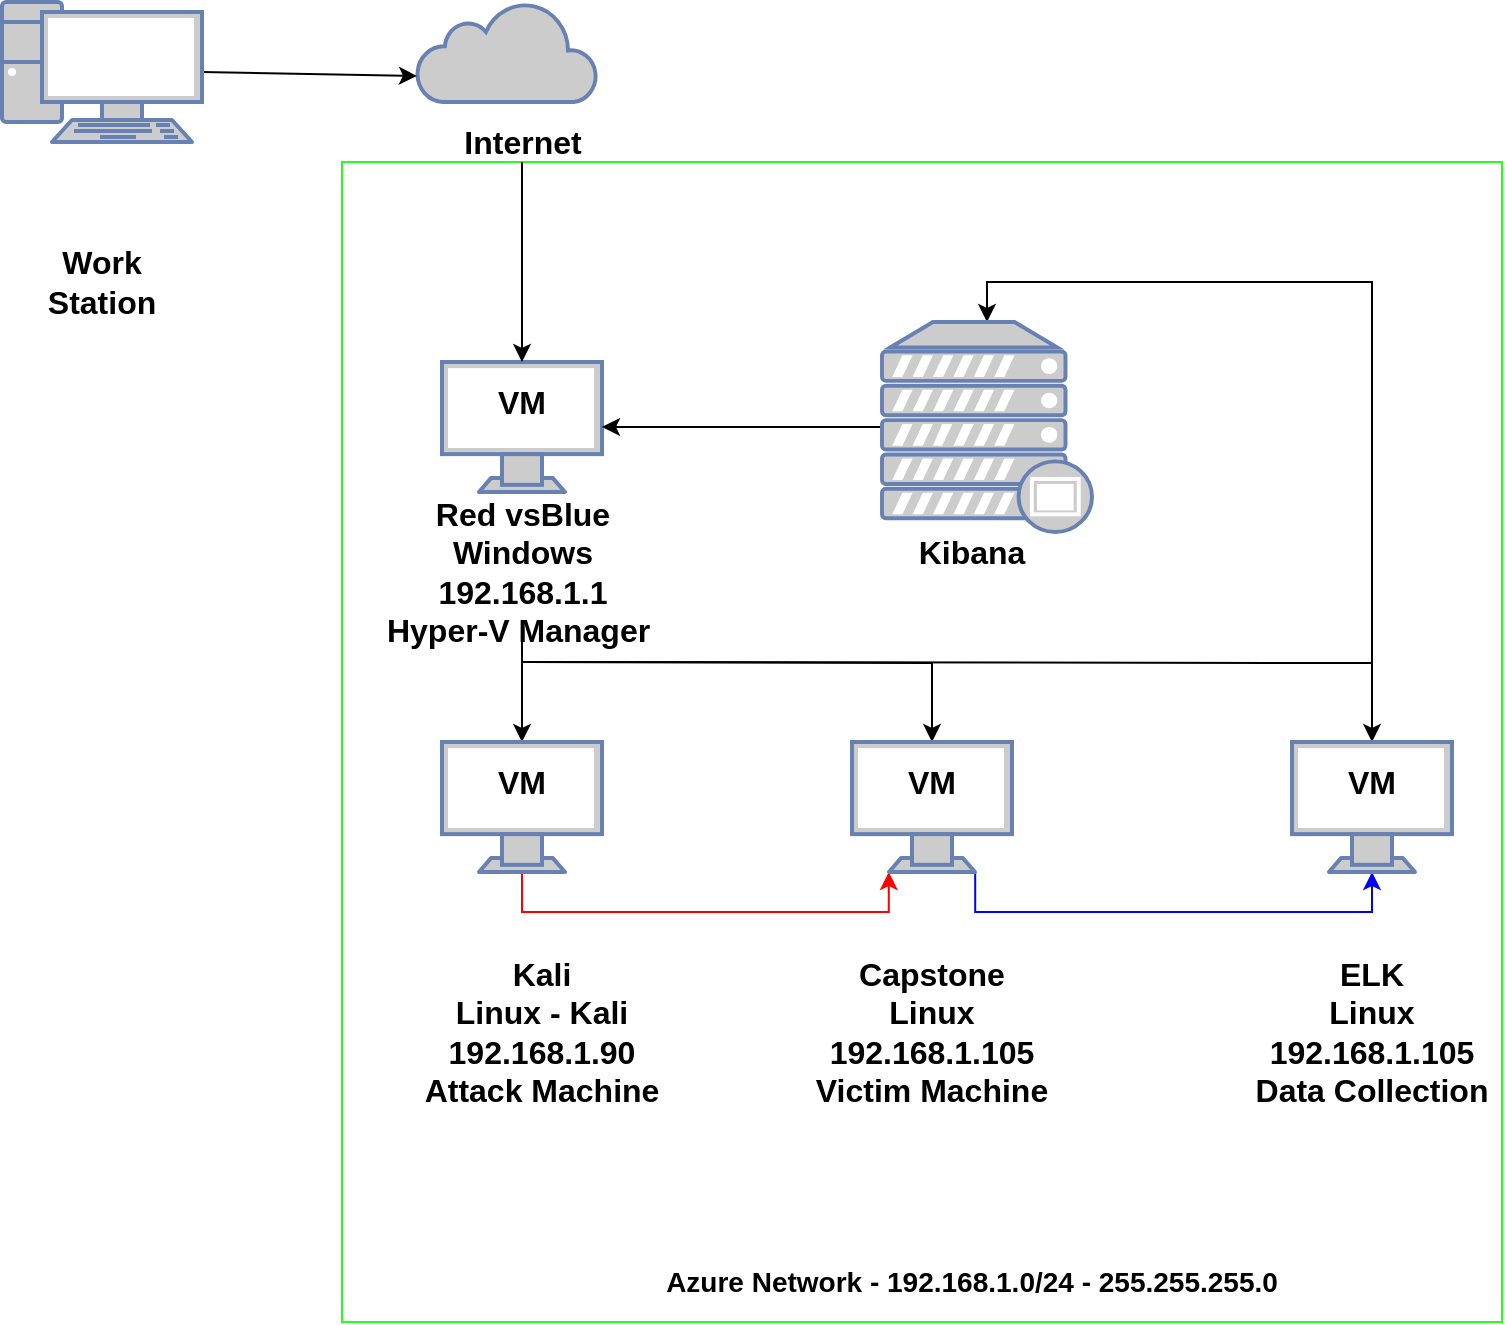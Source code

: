 <mxfile version="15.1.2" type="device"><diagram id="CjM2bRJhXaPMmrrhg52Z" name="Page-1"><mxGraphModel dx="1422" dy="794" grid="1" gridSize="10" guides="1" tooltips="1" connect="1" arrows="1" fold="1" page="1" pageScale="1" pageWidth="850" pageHeight="1100" math="0" shadow="0"><root><mxCell id="0"/><mxCell id="1" parent="0"/><mxCell id="2T2gy5H3RMAuOSiaLx-e-34" value="" style="whiteSpace=wrap;html=1;aspect=fixed;strokeColor=#26FF17;" vertex="1" parent="1"><mxGeometry x="210" y="110" width="580" height="580" as="geometry"/></mxCell><mxCell id="2T2gy5H3RMAuOSiaLx-e-17" style="edgeStyle=orthogonalEdgeStyle;rounded=0;orthogonalLoop=1;jettySize=auto;html=1;entryX=0.5;entryY=0;entryDx=0;entryDy=0;entryPerimeter=0;exitX=0.5;exitY=1;exitDx=0;exitDy=0;" edge="1" parent="1" source="2T2gy5H3RMAuOSiaLx-e-15" target="2T2gy5H3RMAuOSiaLx-e-4"><mxGeometry relative="1" as="geometry"><mxPoint x="300" y="360" as="sourcePoint"/></mxGeometry></mxCell><mxCell id="2T2gy5H3RMAuOSiaLx-e-18" style="edgeStyle=orthogonalEdgeStyle;rounded=0;orthogonalLoop=1;jettySize=auto;html=1;entryX=0.5;entryY=0;entryDx=0;entryDy=0;entryPerimeter=0;" edge="1" parent="1" target="2T2gy5H3RMAuOSiaLx-e-7"><mxGeometry relative="1" as="geometry"><mxPoint x="300" y="360" as="sourcePoint"/></mxGeometry></mxCell><mxCell id="2T2gy5H3RMAuOSiaLx-e-19" style="edgeStyle=orthogonalEdgeStyle;rounded=0;orthogonalLoop=1;jettySize=auto;html=1;entryX=0.5;entryY=0;entryDx=0;entryDy=0;entryPerimeter=0;" edge="1" parent="1" target="2T2gy5H3RMAuOSiaLx-e-8"><mxGeometry relative="1" as="geometry"><mxPoint x="300" y="360" as="sourcePoint"/></mxGeometry></mxCell><mxCell id="2T2gy5H3RMAuOSiaLx-e-1" value="" style="fontColor=#0066CC;verticalAlign=top;verticalLabelPosition=bottom;labelPosition=center;align=center;html=1;outlineConnect=0;fillColor=#CCCCCC;strokeColor=#6881B3;gradientColor=none;gradientDirection=north;strokeWidth=2;shape=mxgraph.networks.monitor;" vertex="1" parent="1"><mxGeometry x="260" y="210" width="80" height="65" as="geometry"/></mxCell><mxCell id="2T2gy5H3RMAuOSiaLx-e-2" value="" style="html=1;outlineConnect=0;fillColor=#CCCCCC;strokeColor=#6881B3;gradientColor=none;gradientDirection=north;strokeWidth=2;shape=mxgraph.networks.cloud;fontColor=#ffffff;" vertex="1" parent="1"><mxGeometry x="247.5" y="30" width="90" height="50" as="geometry"/></mxCell><mxCell id="2T2gy5H3RMAuOSiaLx-e-25" style="edgeStyle=none;rounded=0;orthogonalLoop=1;jettySize=auto;html=1;exitX=1;exitY=0.5;exitDx=0;exitDy=0;exitPerimeter=0;entryX=0;entryY=0.74;entryDx=0;entryDy=0;entryPerimeter=0;strokeColor=#000000;" edge="1" parent="1" source="2T2gy5H3RMAuOSiaLx-e-3" target="2T2gy5H3RMAuOSiaLx-e-2"><mxGeometry relative="1" as="geometry"/></mxCell><mxCell id="2T2gy5H3RMAuOSiaLx-e-3" value="" style="fontColor=#0066CC;verticalAlign=top;verticalLabelPosition=bottom;labelPosition=center;align=center;html=1;outlineConnect=0;fillColor=#CCCCCC;strokeColor=#6881B3;gradientColor=none;gradientDirection=north;strokeWidth=2;shape=mxgraph.networks.pc;" vertex="1" parent="1"><mxGeometry x="40" y="30" width="100" height="70" as="geometry"/></mxCell><mxCell id="2T2gy5H3RMAuOSiaLx-e-20" style="edgeStyle=orthogonalEdgeStyle;rounded=0;orthogonalLoop=1;jettySize=auto;html=1;exitX=0.5;exitY=1;exitDx=0;exitDy=0;exitPerimeter=0;entryX=0.23;entryY=1;entryDx=0;entryDy=0;entryPerimeter=0;fillColor=#f8cecc;strokeColor=#FF0000;" edge="1" parent="1" source="2T2gy5H3RMAuOSiaLx-e-4" target="2T2gy5H3RMAuOSiaLx-e-7"><mxGeometry relative="1" as="geometry"/></mxCell><mxCell id="2T2gy5H3RMAuOSiaLx-e-4" value="" style="fontColor=#0066CC;verticalAlign=top;verticalLabelPosition=bottom;labelPosition=center;align=center;html=1;outlineConnect=0;fillColor=#CCCCCC;strokeColor=#6881B3;gradientColor=none;gradientDirection=north;strokeWidth=2;shape=mxgraph.networks.monitor;" vertex="1" parent="1"><mxGeometry x="260" y="400" width="80" height="65" as="geometry"/></mxCell><mxCell id="2T2gy5H3RMAuOSiaLx-e-21" style="edgeStyle=orthogonalEdgeStyle;rounded=0;orthogonalLoop=1;jettySize=auto;html=1;exitX=0.77;exitY=1;exitDx=0;exitDy=0;exitPerimeter=0;entryX=0.5;entryY=1;entryDx=0;entryDy=0;entryPerimeter=0;strokeColor=#0000FF;" edge="1" parent="1" source="2T2gy5H3RMAuOSiaLx-e-7" target="2T2gy5H3RMAuOSiaLx-e-8"><mxGeometry relative="1" as="geometry"/></mxCell><mxCell id="2T2gy5H3RMAuOSiaLx-e-7" value="" style="fontColor=#0066CC;verticalAlign=top;verticalLabelPosition=bottom;labelPosition=center;align=center;html=1;outlineConnect=0;fillColor=#CCCCCC;strokeColor=#6881B3;gradientColor=none;gradientDirection=north;strokeWidth=2;shape=mxgraph.networks.monitor;" vertex="1" parent="1"><mxGeometry x="465" y="400" width="80" height="65" as="geometry"/></mxCell><mxCell id="2T2gy5H3RMAuOSiaLx-e-23" style="edgeStyle=orthogonalEdgeStyle;rounded=0;orthogonalLoop=1;jettySize=auto;html=1;exitX=0.5;exitY=0;exitDx=0;exitDy=0;exitPerimeter=0;entryX=0.5;entryY=0;entryDx=0;entryDy=0;entryPerimeter=0;" edge="1" parent="1" source="2T2gy5H3RMAuOSiaLx-e-8" target="2T2gy5H3RMAuOSiaLx-e-5"><mxGeometry relative="1" as="geometry"/></mxCell><mxCell id="2T2gy5H3RMAuOSiaLx-e-8" value="" style="fontColor=#0066CC;verticalAlign=top;verticalLabelPosition=bottom;labelPosition=center;align=center;html=1;outlineConnect=0;fillColor=#CCCCCC;strokeColor=#6881B3;gradientColor=none;gradientDirection=north;strokeWidth=2;shape=mxgraph.networks.monitor;" vertex="1" parent="1"><mxGeometry x="685" y="400" width="80" height="65" as="geometry"/></mxCell><mxCell id="2T2gy5H3RMAuOSiaLx-e-9" value="&lt;font size=&quot;1&quot;&gt;&lt;b style=&quot;font-size: 16px&quot;&gt;VM&lt;/b&gt;&lt;/font&gt;" style="text;html=1;strokeColor=none;fillColor=none;align=center;verticalAlign=middle;whiteSpace=wrap;rounded=0;" vertex="1" parent="1"><mxGeometry x="485" y="410" width="40" height="20" as="geometry"/></mxCell><mxCell id="2T2gy5H3RMAuOSiaLx-e-10" value="&lt;font size=&quot;1&quot;&gt;&lt;b style=&quot;font-size: 16px&quot;&gt;VM&lt;/b&gt;&lt;/font&gt;" style="text;html=1;strokeColor=none;fillColor=none;align=center;verticalAlign=middle;whiteSpace=wrap;rounded=0;" vertex="1" parent="1"><mxGeometry x="705" y="410" width="40" height="20" as="geometry"/></mxCell><mxCell id="2T2gy5H3RMAuOSiaLx-e-11" value="&lt;font size=&quot;1&quot;&gt;&lt;b style=&quot;font-size: 16px&quot;&gt;VM&lt;/b&gt;&lt;/font&gt;" style="text;html=1;strokeColor=none;fillColor=none;align=center;verticalAlign=middle;whiteSpace=wrap;rounded=0;" vertex="1" parent="1"><mxGeometry x="280" y="410" width="40" height="20" as="geometry"/></mxCell><mxCell id="2T2gy5H3RMAuOSiaLx-e-12" value="&lt;font size=&quot;1&quot;&gt;&lt;b style=&quot;font-size: 16px&quot;&gt;VM&lt;/b&gt;&lt;/font&gt;" style="text;html=1;strokeColor=none;fillColor=none;align=center;verticalAlign=middle;whiteSpace=wrap;rounded=0;" vertex="1" parent="1"><mxGeometry x="280" y="220" width="40" height="20" as="geometry"/></mxCell><mxCell id="2T2gy5H3RMAuOSiaLx-e-26" style="edgeStyle=none;rounded=0;orthogonalLoop=1;jettySize=auto;html=1;exitX=0.5;exitY=1;exitDx=0;exitDy=0;entryX=0.5;entryY=0;entryDx=0;entryDy=0;entryPerimeter=0;strokeColor=#000000;" edge="1" parent="1" source="2T2gy5H3RMAuOSiaLx-e-13" target="2T2gy5H3RMAuOSiaLx-e-1"><mxGeometry relative="1" as="geometry"/></mxCell><mxCell id="2T2gy5H3RMAuOSiaLx-e-13" value="&lt;b&gt;&lt;font style=&quot;font-size: 16px&quot;&gt;Internet&lt;/font&gt;&lt;/b&gt;" style="text;html=1;strokeColor=none;fillColor=none;align=center;verticalAlign=middle;whiteSpace=wrap;rounded=0;" vertex="1" parent="1"><mxGeometry x="262.5" y="90" width="75" height="20" as="geometry"/></mxCell><mxCell id="2T2gy5H3RMAuOSiaLx-e-14" value="&lt;b&gt;&lt;font style=&quot;font-size: 16px&quot;&gt;Work Station&lt;/font&gt;&lt;/b&gt;" style="text;html=1;strokeColor=none;fillColor=none;align=center;verticalAlign=middle;whiteSpace=wrap;rounded=0;" vertex="1" parent="1"><mxGeometry x="65" y="160" width="50" height="20" as="geometry"/></mxCell><mxCell id="2T2gy5H3RMAuOSiaLx-e-15" value="&lt;b style=&quot;font-size: 16px&quot;&gt;Red vsBlue&lt;br&gt;Windows&lt;br&gt;192.168.1.1&lt;br&gt;Hyper-V Manager&amp;nbsp;&lt;br&gt;&lt;/b&gt;" style="text;html=1;strokeColor=none;fillColor=none;align=center;verticalAlign=middle;whiteSpace=wrap;rounded=0;" vertex="1" parent="1"><mxGeometry x="222.5" y="290" width="155" height="50" as="geometry"/></mxCell><mxCell id="2T2gy5H3RMAuOSiaLx-e-24" style="edgeStyle=none;rounded=0;orthogonalLoop=1;jettySize=auto;html=1;exitX=0;exitY=0.5;exitDx=0;exitDy=0;exitPerimeter=0;strokeColor=#000000;" edge="1" parent="1" source="2T2gy5H3RMAuOSiaLx-e-5" target="2T2gy5H3RMAuOSiaLx-e-1"><mxGeometry relative="1" as="geometry"/></mxCell><mxCell id="2T2gy5H3RMAuOSiaLx-e-5" value="" style="fontColor=#0066CC;verticalAlign=top;verticalLabelPosition=bottom;labelPosition=center;align=center;html=1;outlineConnect=0;fillColor=#CCCCCC;strokeColor=#6881B3;gradientColor=none;gradientDirection=north;strokeWidth=2;shape=mxgraph.networks.proxy_server;" vertex="1" parent="1"><mxGeometry x="480" y="190" width="105" height="105" as="geometry"/></mxCell><mxCell id="2T2gy5H3RMAuOSiaLx-e-27" value="&lt;b style=&quot;font-size: 16px&quot;&gt;Kali&lt;br&gt;Linux - Kali&lt;br&gt;192.168.1.90&lt;br&gt;Attack Machine&lt;br&gt;&lt;/b&gt;" style="text;html=1;strokeColor=none;fillColor=none;align=center;verticalAlign=middle;whiteSpace=wrap;rounded=0;" vertex="1" parent="1"><mxGeometry x="250" y="500" width="120" height="90" as="geometry"/></mxCell><mxCell id="2T2gy5H3RMAuOSiaLx-e-28" value="&lt;b&gt;&lt;font style=&quot;font-size: 16px&quot;&gt;Kibana&lt;/font&gt;&lt;/b&gt;" style="text;html=1;strokeColor=none;fillColor=none;align=center;verticalAlign=middle;whiteSpace=wrap;rounded=0;" vertex="1" parent="1"><mxGeometry x="505" y="295" width="40" height="20" as="geometry"/></mxCell><mxCell id="2T2gy5H3RMAuOSiaLx-e-30" value="&lt;b style=&quot;font-size: 16px&quot;&gt;Capstone&lt;br&gt;Linux&lt;br&gt;192.168.1.105&lt;br&gt;Victim Machine&lt;br&gt;&lt;/b&gt;" style="text;html=1;strokeColor=none;fillColor=none;align=center;verticalAlign=middle;whiteSpace=wrap;rounded=0;" vertex="1" parent="1"><mxGeometry x="445" y="500" width="120" height="90" as="geometry"/></mxCell><mxCell id="2T2gy5H3RMAuOSiaLx-e-31" value="&lt;b style=&quot;font-size: 16px&quot;&gt;ELK&lt;br&gt;Linux&lt;br&gt;192.168.1.105&lt;br&gt;Data Collection&lt;br&gt;&lt;/b&gt;" style="text;html=1;strokeColor=none;fillColor=none;align=center;verticalAlign=middle;whiteSpace=wrap;rounded=0;" vertex="1" parent="1"><mxGeometry x="665" y="500" width="120" height="90" as="geometry"/></mxCell><mxCell id="2T2gy5H3RMAuOSiaLx-e-35" value="&lt;span style=&quot;font-size: 14px&quot;&gt;&lt;b&gt;Azure Network - 192.168.1.0/24 - 255.255.255.0&lt;/b&gt;&lt;/span&gt;" style="text;html=1;strokeColor=none;fillColor=none;align=center;verticalAlign=middle;whiteSpace=wrap;rounded=0;" vertex="1" parent="1"><mxGeometry x="260" y="660" width="530" height="20" as="geometry"/></mxCell></root></mxGraphModel></diagram></mxfile>